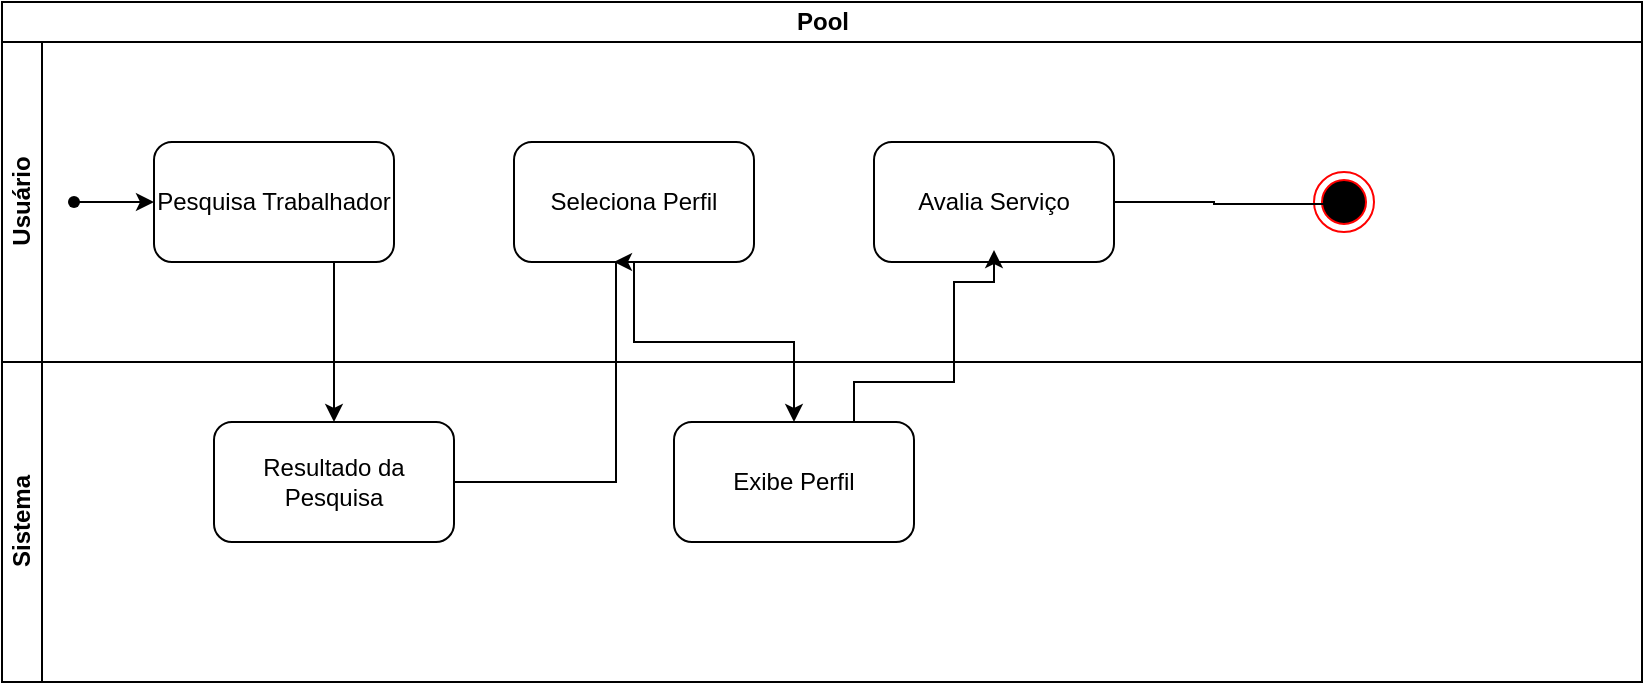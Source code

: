 <mxfile version="24.6.4" type="google">
  <diagram name="Página-1" id="hA3CgbX-TWuhOIPemvKm">
    <mxGraphModel dx="1386" dy="785" grid="1" gridSize="10" guides="1" tooltips="1" connect="1" arrows="1" fold="1" page="1" pageScale="1" pageWidth="827" pageHeight="1169" math="0" shadow="0">
      <root>
        <mxCell id="0" />
        <mxCell id="1" parent="0" />
        <mxCell id="XkmqSMOgLTfdBs6tflnu-5" value="Pool" style="swimlane;childLayout=stackLayout;resizeParent=1;resizeParentMax=0;horizontal=1;startSize=20;horizontalStack=0;html=1;" vertex="1" parent="1">
          <mxGeometry x="4" y="10" width="820" height="340" as="geometry" />
        </mxCell>
        <mxCell id="XkmqSMOgLTfdBs6tflnu-6" value="Usuário" style="swimlane;startSize=20;horizontal=0;html=1;" vertex="1" parent="XkmqSMOgLTfdBs6tflnu-5">
          <mxGeometry y="20" width="820" height="160" as="geometry">
            <mxRectangle y="20" width="830" height="30" as="alternateBounds" />
          </mxGeometry>
        </mxCell>
        <mxCell id="XkmqSMOgLTfdBs6tflnu-9" value="Pesquisa Trabalhador" style="rounded=1;whiteSpace=wrap;html=1;" vertex="1" parent="XkmqSMOgLTfdBs6tflnu-6">
          <mxGeometry x="76" y="50" width="120" height="60" as="geometry" />
        </mxCell>
        <mxCell id="XkmqSMOgLTfdBs6tflnu-18" value="Avalia Serviço" style="rounded=1;whiteSpace=wrap;html=1;" vertex="1" parent="XkmqSMOgLTfdBs6tflnu-6">
          <mxGeometry x="436" y="50" width="120" height="60" as="geometry" />
        </mxCell>
        <mxCell id="XkmqSMOgLTfdBs6tflnu-22" value="Seleciona Perfil" style="rounded=1;whiteSpace=wrap;html=1;" vertex="1" parent="XkmqSMOgLTfdBs6tflnu-6">
          <mxGeometry x="256" y="50" width="120" height="60" as="geometry" />
        </mxCell>
        <mxCell id="XkmqSMOgLTfdBs6tflnu-27" style="edgeStyle=orthogonalEdgeStyle;rounded=0;orthogonalLoop=1;jettySize=auto;html=1;" edge="1" parent="XkmqSMOgLTfdBs6tflnu-6" source="XkmqSMOgLTfdBs6tflnu-26" target="XkmqSMOgLTfdBs6tflnu-9">
          <mxGeometry relative="1" as="geometry" />
        </mxCell>
        <mxCell id="XkmqSMOgLTfdBs6tflnu-26" value="" style="shape=waypoint;sketch=0;fillStyle=solid;size=6;pointerEvents=1;points=[];fillColor=none;resizable=0;rotatable=0;perimeter=centerPerimeter;snapToPoint=1;" vertex="1" parent="XkmqSMOgLTfdBs6tflnu-6">
          <mxGeometry x="26" y="70" width="20" height="20" as="geometry" />
        </mxCell>
        <mxCell id="XkmqSMOgLTfdBs6tflnu-28" value="" style="ellipse;html=1;shape=endState;fillColor=#000000;strokeColor=#ff0000;" vertex="1" parent="XkmqSMOgLTfdBs6tflnu-6">
          <mxGeometry x="656" y="65" width="30" height="30" as="geometry" />
        </mxCell>
        <mxCell id="XkmqSMOgLTfdBs6tflnu-31" style="edgeStyle=orthogonalEdgeStyle;rounded=0;orthogonalLoop=1;jettySize=auto;html=1;entryX=0.733;entryY=0.533;entryDx=0;entryDy=0;entryPerimeter=0;" edge="1" parent="XkmqSMOgLTfdBs6tflnu-6" source="XkmqSMOgLTfdBs6tflnu-18" target="XkmqSMOgLTfdBs6tflnu-28">
          <mxGeometry relative="1" as="geometry" />
        </mxCell>
        <mxCell id="XkmqSMOgLTfdBs6tflnu-7" value="Sistema" style="swimlane;startSize=20;horizontal=0;html=1;" vertex="1" parent="XkmqSMOgLTfdBs6tflnu-5">
          <mxGeometry y="180" width="820" height="160" as="geometry" />
        </mxCell>
        <mxCell id="XkmqSMOgLTfdBs6tflnu-11" value="Resultado da Pesquisa" style="rounded=1;whiteSpace=wrap;html=1;" vertex="1" parent="XkmqSMOgLTfdBs6tflnu-7">
          <mxGeometry x="106" y="30" width="120" height="60" as="geometry" />
        </mxCell>
        <mxCell id="XkmqSMOgLTfdBs6tflnu-14" value="" style="edgeStyle=orthogonalEdgeStyle;rounded=0;orthogonalLoop=1;jettySize=auto;html=1;" edge="1" parent="XkmqSMOgLTfdBs6tflnu-7" source="XkmqSMOgLTfdBs6tflnu-11">
          <mxGeometry relative="1" as="geometry">
            <mxPoint x="216" y="60" as="sourcePoint" />
            <mxPoint x="306" y="-50" as="targetPoint" />
            <Array as="points">
              <mxPoint x="307" y="60" />
            </Array>
          </mxGeometry>
        </mxCell>
        <mxCell id="XkmqSMOgLTfdBs6tflnu-23" value="Exibe Perfil" style="rounded=1;whiteSpace=wrap;html=1;" vertex="1" parent="XkmqSMOgLTfdBs6tflnu-7">
          <mxGeometry x="336" y="30" width="120" height="60" as="geometry" />
        </mxCell>
        <mxCell id="XkmqSMOgLTfdBs6tflnu-12" style="edgeStyle=orthogonalEdgeStyle;rounded=0;orthogonalLoop=1;jettySize=auto;html=1;exitX=0.75;exitY=1;exitDx=0;exitDy=0;" edge="1" parent="XkmqSMOgLTfdBs6tflnu-5" source="XkmqSMOgLTfdBs6tflnu-9" target="XkmqSMOgLTfdBs6tflnu-11">
          <mxGeometry relative="1" as="geometry">
            <mxPoint x="276" y="90" as="targetPoint" />
          </mxGeometry>
        </mxCell>
        <mxCell id="XkmqSMOgLTfdBs6tflnu-24" style="edgeStyle=orthogonalEdgeStyle;rounded=0;orthogonalLoop=1;jettySize=auto;html=1;" edge="1" parent="XkmqSMOgLTfdBs6tflnu-5" source="XkmqSMOgLTfdBs6tflnu-22" target="XkmqSMOgLTfdBs6tflnu-23">
          <mxGeometry relative="1" as="geometry" />
        </mxCell>
        <mxCell id="XkmqSMOgLTfdBs6tflnu-25" style="edgeStyle=orthogonalEdgeStyle;rounded=0;orthogonalLoop=1;jettySize=auto;html=1;entryX=0.5;entryY=0.9;entryDx=0;entryDy=0;entryPerimeter=0;" edge="1" parent="XkmqSMOgLTfdBs6tflnu-5" source="XkmqSMOgLTfdBs6tflnu-23" target="XkmqSMOgLTfdBs6tflnu-18">
          <mxGeometry relative="1" as="geometry">
            <Array as="points">
              <mxPoint x="426" y="190" />
              <mxPoint x="476" y="190" />
              <mxPoint x="476" y="140" />
              <mxPoint x="496" y="140" />
            </Array>
          </mxGeometry>
        </mxCell>
      </root>
    </mxGraphModel>
  </diagram>
</mxfile>
